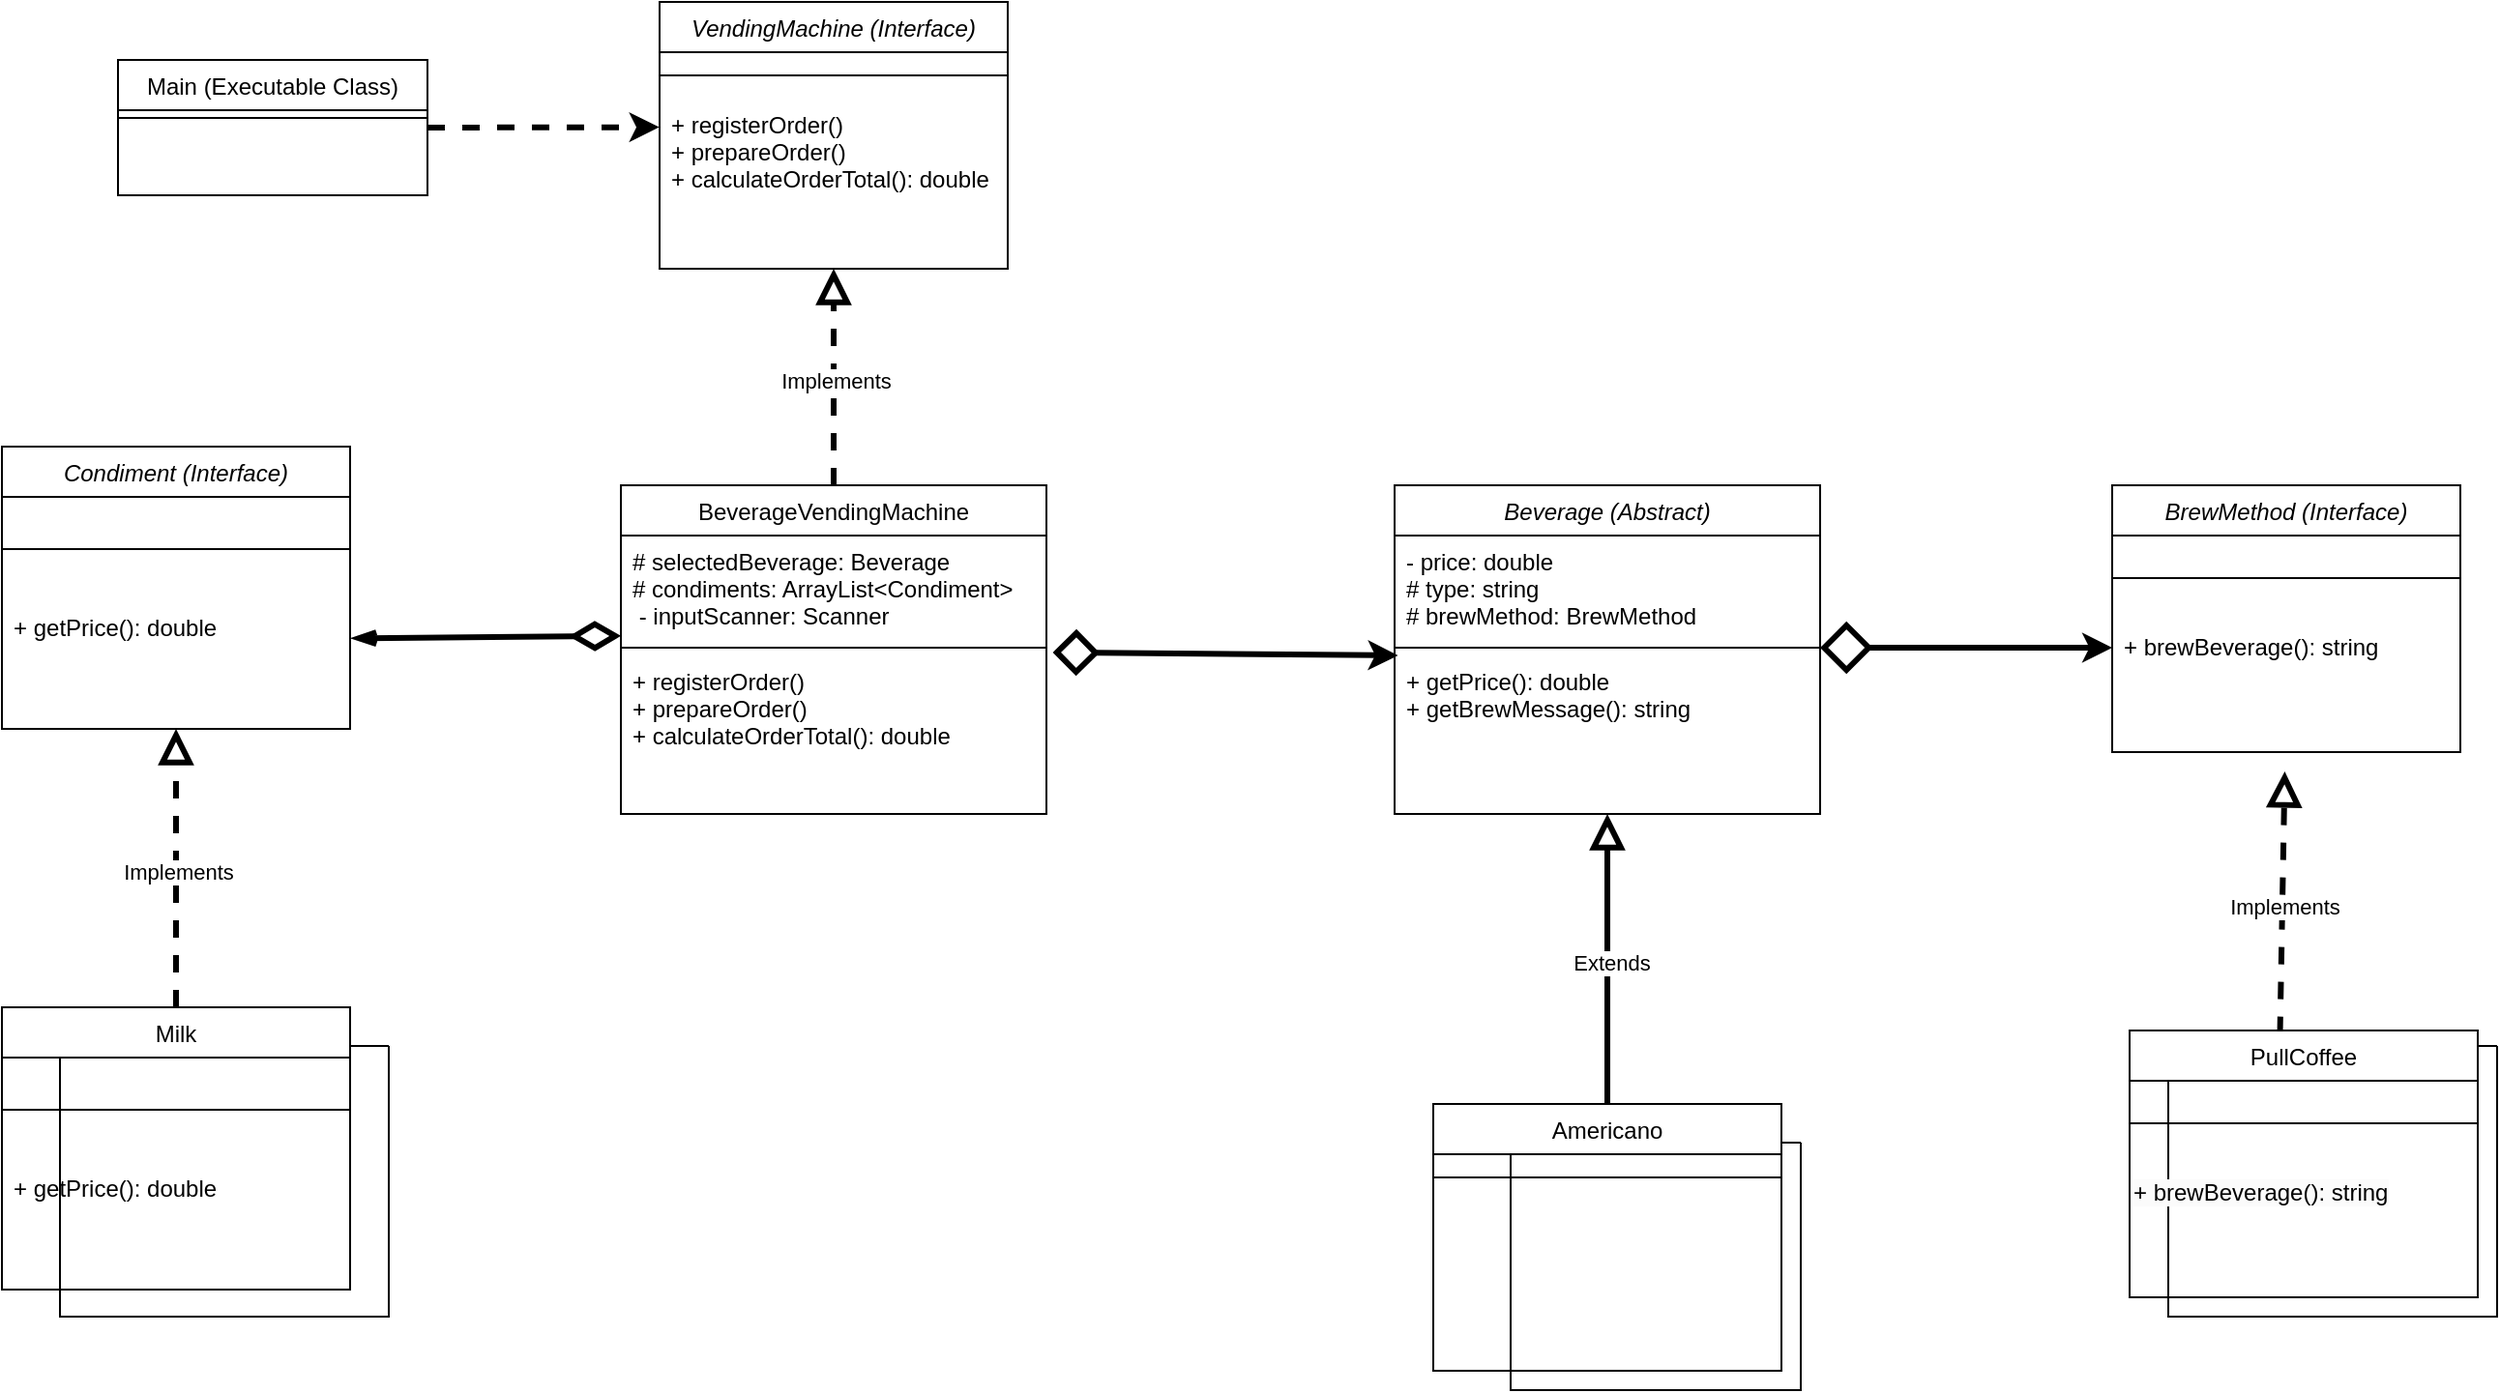 <mxfile version="23.1.1" type="device">
  <diagram id="C5RBs43oDa-KdzZeNtuy" name="Page-1">
    <mxGraphModel dx="2389" dy="1769" grid="1" gridSize="10" guides="1" tooltips="1" connect="1" arrows="1" fold="1" page="1" pageScale="1" pageWidth="2336" pageHeight="1654" background="none" math="0" shadow="0">
      <root>
        <mxCell id="WIyWlLk6GJQsqaUBKTNV-0" />
        <mxCell id="WIyWlLk6GJQsqaUBKTNV-1" parent="WIyWlLk6GJQsqaUBKTNV-0" />
        <mxCell id="d8zW-uyOru98OX5_pEcx-31" value="" style="swimlane;startSize=0;" parent="WIyWlLk6GJQsqaUBKTNV-1" vertex="1">
          <mxGeometry x="840" y="1000" width="150" height="128" as="geometry" />
        </mxCell>
        <mxCell id="d8zW-uyOru98OX5_pEcx-36" value="" style="swimlane;startSize=0;" parent="WIyWlLk6GJQsqaUBKTNV-1" vertex="1">
          <mxGeometry x="1180" y="950" width="170" height="140" as="geometry" />
        </mxCell>
        <mxCell id="d8zW-uyOru98OX5_pEcx-11" value="" style="swimlane;startSize=0;" parent="WIyWlLk6GJQsqaUBKTNV-1" vertex="1">
          <mxGeometry x="90" y="950" width="170" height="140" as="geometry" />
        </mxCell>
        <mxCell id="wVKoLDT2UYFROvtO-awo-0" value="Main (Executable Class)" style="swimlane;fontStyle=0;align=center;verticalAlign=top;childLayout=stackLayout;horizontal=1;startSize=26;horizontalStack=0;resizeParent=1;resizeLast=0;collapsible=1;marginBottom=0;rounded=0;shadow=0;strokeWidth=1;" parent="WIyWlLk6GJQsqaUBKTNV-1" vertex="1">
          <mxGeometry x="120" y="440" width="160" height="70" as="geometry">
            <mxRectangle x="340" y="380" width="170" height="26" as="alternateBounds" />
          </mxGeometry>
        </mxCell>
        <mxCell id="wVKoLDT2UYFROvtO-awo-2" value="" style="line;html=1;strokeWidth=1;align=left;verticalAlign=middle;spacingTop=-1;spacingLeft=3;spacingRight=3;rotatable=0;labelPosition=right;points=[];portConstraint=eastwest;" parent="wVKoLDT2UYFROvtO-awo-0" vertex="1">
          <mxGeometry y="26" width="160" height="8" as="geometry" />
        </mxCell>
        <mxCell id="wVKoLDT2UYFROvtO-awo-3" value="BeverageVendingMachine" style="swimlane;fontStyle=0;align=center;verticalAlign=top;childLayout=stackLayout;horizontal=1;startSize=26;horizontalStack=0;resizeParent=1;resizeLast=0;collapsible=1;marginBottom=0;rounded=0;shadow=0;strokeWidth=1;" parent="WIyWlLk6GJQsqaUBKTNV-1" vertex="1">
          <mxGeometry x="380" y="660" width="220" height="170" as="geometry">
            <mxRectangle x="130" y="380" width="160" height="26" as="alternateBounds" />
          </mxGeometry>
        </mxCell>
        <mxCell id="wVKoLDT2UYFROvtO-awo-4" value="# selectedBeverage: Beverage&#xa;# condiments: ArrayList&lt;Condiment&gt;&#xa; - inputScanner: Scanner" style="text;align=left;verticalAlign=top;spacingLeft=4;spacingRight=4;overflow=hidden;rotatable=0;points=[[0,0.5],[1,0.5]];portConstraint=eastwest;" parent="wVKoLDT2UYFROvtO-awo-3" vertex="1">
          <mxGeometry y="26" width="220" height="54" as="geometry" />
        </mxCell>
        <mxCell id="wVKoLDT2UYFROvtO-awo-6" value="" style="line;html=1;strokeWidth=1;align=left;verticalAlign=middle;spacingTop=-1;spacingLeft=3;spacingRight=3;rotatable=0;labelPosition=right;points=[];portConstraint=eastwest;" parent="wVKoLDT2UYFROvtO-awo-3" vertex="1">
          <mxGeometry y="80" width="220" height="8" as="geometry" />
        </mxCell>
        <mxCell id="wVKoLDT2UYFROvtO-awo-8" value="+ registerOrder()&#xa;+ prepareOrder()&#xa;+ calculateOrderTotal(): double" style="text;align=left;verticalAlign=top;spacingLeft=4;spacingRight=4;overflow=hidden;rotatable=0;points=[[0,0.5],[1,0.5]];portConstraint=eastwest;" parent="wVKoLDT2UYFROvtO-awo-3" vertex="1">
          <mxGeometry y="88" width="220" height="62" as="geometry" />
        </mxCell>
        <mxCell id="wVKoLDT2UYFROvtO-awo-9" value="" style="endArrow=classic;html=1;rounded=0;entryX=-0.001;entryY=0.224;entryDx=0;entryDy=0;dashed=1;exitX=1;exitY=0.5;exitDx=0;exitDy=0;entryPerimeter=0;strokeWidth=3;" parent="WIyWlLk6GJQsqaUBKTNV-1" source="wVKoLDT2UYFROvtO-awo-0" target="wVKoLDT2UYFROvtO-awo-15" edge="1">
          <mxGeometry width="50" height="50" relative="1" as="geometry">
            <mxPoint x="280" y="620" as="sourcePoint" />
            <mxPoint x="360" y="570" as="targetPoint" />
          </mxGeometry>
        </mxCell>
        <mxCell id="wVKoLDT2UYFROvtO-awo-10" value="VendingMachine (Interface)" style="swimlane;fontStyle=2;align=center;verticalAlign=top;childLayout=stackLayout;horizontal=1;startSize=26;horizontalStack=0;resizeParent=1;resizeLast=0;collapsible=1;marginBottom=0;rounded=0;shadow=0;strokeWidth=1;" parent="WIyWlLk6GJQsqaUBKTNV-1" vertex="1">
          <mxGeometry x="400" y="410" width="180" height="138" as="geometry">
            <mxRectangle x="130" y="380" width="160" height="26" as="alternateBounds" />
          </mxGeometry>
        </mxCell>
        <mxCell id="wVKoLDT2UYFROvtO-awo-13" value="" style="line;html=1;strokeWidth=1;align=left;verticalAlign=middle;spacingTop=-1;spacingLeft=3;spacingRight=3;rotatable=0;labelPosition=right;points=[];portConstraint=eastwest;" parent="wVKoLDT2UYFROvtO-awo-10" vertex="1">
          <mxGeometry y="26" width="180" height="24" as="geometry" />
        </mxCell>
        <mxCell id="wVKoLDT2UYFROvtO-awo-15" value="+ registerOrder()&#xa;+ prepareOrder()&#xa;+ calculateOrderTotal(): double" style="text;align=left;verticalAlign=top;spacingLeft=4;spacingRight=4;overflow=hidden;rotatable=0;points=[[0,0.5],[1,0.5]];portConstraint=eastwest;" parent="wVKoLDT2UYFROvtO-awo-10" vertex="1">
          <mxGeometry y="50" width="180" height="66" as="geometry" />
        </mxCell>
        <mxCell id="wVKoLDT2UYFROvtO-awo-16" value="" style="endArrow=block;html=1;rounded=0;exitX=0.5;exitY=0;exitDx=0;exitDy=0;entryX=0.5;entryY=1;entryDx=0;entryDy=0;dashed=1;endFill=0;strokeWidth=3;endSize=11;" parent="WIyWlLk6GJQsqaUBKTNV-1" source="wVKoLDT2UYFROvtO-awo-3" target="wVKoLDT2UYFROvtO-awo-10" edge="1">
          <mxGeometry width="50" height="50" relative="1" as="geometry">
            <mxPoint x="310" y="540" as="sourcePoint" />
            <mxPoint x="360" y="490" as="targetPoint" />
          </mxGeometry>
        </mxCell>
        <mxCell id="d8zW-uyOru98OX5_pEcx-0" value="Implements" style="edgeLabel;html=1;align=center;verticalAlign=middle;resizable=0;points=[];" parent="wVKoLDT2UYFROvtO-awo-16" vertex="1" connectable="0">
          <mxGeometry x="-0.029" y="-1" relative="1" as="geometry">
            <mxPoint as="offset" />
          </mxGeometry>
        </mxCell>
        <mxCell id="d8zW-uyOru98OX5_pEcx-1" value="Condiment (Interface)" style="swimlane;fontStyle=2;align=center;verticalAlign=top;childLayout=stackLayout;horizontal=1;startSize=26;horizontalStack=0;resizeParent=1;resizeLast=0;collapsible=1;marginBottom=0;rounded=0;shadow=0;strokeWidth=1;" parent="WIyWlLk6GJQsqaUBKTNV-1" vertex="1">
          <mxGeometry x="60" y="640" width="180" height="146" as="geometry">
            <mxRectangle x="130" y="380" width="160" height="26" as="alternateBounds" />
          </mxGeometry>
        </mxCell>
        <mxCell id="d8zW-uyOru98OX5_pEcx-2" value="" style="line;html=1;strokeWidth=1;align=left;verticalAlign=middle;spacingTop=-1;spacingLeft=3;spacingRight=3;rotatable=0;labelPosition=right;points=[];portConstraint=eastwest;" parent="d8zW-uyOru98OX5_pEcx-1" vertex="1">
          <mxGeometry y="26" width="180" height="54" as="geometry" />
        </mxCell>
        <mxCell id="d8zW-uyOru98OX5_pEcx-3" value="+ getPrice(): double" style="text;align=left;verticalAlign=top;spacingLeft=4;spacingRight=4;overflow=hidden;rotatable=0;points=[[0,0.5],[1,0.5]];portConstraint=eastwest;" parent="d8zW-uyOru98OX5_pEcx-1" vertex="1">
          <mxGeometry y="80" width="180" height="66" as="geometry" />
        </mxCell>
        <mxCell id="d8zW-uyOru98OX5_pEcx-5" value="Milk" style="swimlane;fontStyle=0;align=center;verticalAlign=top;childLayout=stackLayout;horizontal=1;startSize=26;horizontalStack=0;resizeParent=1;resizeLast=0;collapsible=1;marginBottom=0;rounded=0;shadow=0;strokeWidth=1;strokeColor=default;" parent="WIyWlLk6GJQsqaUBKTNV-1" vertex="1">
          <mxGeometry x="60" y="930" width="180" height="146" as="geometry">
            <mxRectangle x="130" y="380" width="160" height="26" as="alternateBounds" />
          </mxGeometry>
        </mxCell>
        <mxCell id="d8zW-uyOru98OX5_pEcx-6" value="" style="line;html=1;strokeWidth=1;align=left;verticalAlign=middle;spacingTop=-1;spacingLeft=3;spacingRight=3;rotatable=0;labelPosition=right;points=[];portConstraint=eastwest;" parent="d8zW-uyOru98OX5_pEcx-5" vertex="1">
          <mxGeometry y="26" width="180" height="54" as="geometry" />
        </mxCell>
        <mxCell id="Z9QuxB8rXW0Hil3T9WsL-0" value="+ getPrice(): double" style="text;align=left;verticalAlign=top;spacingLeft=4;spacingRight=4;overflow=hidden;rotatable=0;points=[[0,0.5],[1,0.5]];portConstraint=eastwest;" vertex="1" parent="d8zW-uyOru98OX5_pEcx-5">
          <mxGeometry y="80" width="180" height="66" as="geometry" />
        </mxCell>
        <mxCell id="d8zW-uyOru98OX5_pEcx-8" value="" style="endArrow=block;html=1;rounded=0;exitX=0.5;exitY=0;exitDx=0;exitDy=0;dashed=1;endFill=0;strokeWidth=3;endSize=11;" parent="WIyWlLk6GJQsqaUBKTNV-1" edge="1" target="d8zW-uyOru98OX5_pEcx-3" source="d8zW-uyOru98OX5_pEcx-5">
          <mxGeometry width="50" height="50" relative="1" as="geometry">
            <mxPoint x="140" y="920" as="sourcePoint" />
            <mxPoint x="140" y="808" as="targetPoint" />
          </mxGeometry>
        </mxCell>
        <mxCell id="d8zW-uyOru98OX5_pEcx-9" value="Implements" style="edgeLabel;html=1;align=center;verticalAlign=middle;resizable=0;points=[];" parent="d8zW-uyOru98OX5_pEcx-8" vertex="1" connectable="0">
          <mxGeometry x="-0.029" y="-1" relative="1" as="geometry">
            <mxPoint as="offset" />
          </mxGeometry>
        </mxCell>
        <mxCell id="d8zW-uyOru98OX5_pEcx-12" value="" style="endArrow=diamondThin;html=1;rounded=0;exitX=1.007;exitY=0.29;exitDx=0;exitDy=0;exitPerimeter=0;entryX=0;entryY=0.961;entryDx=0;entryDy=0;entryPerimeter=0;strokeWidth=3;startArrow=openThin;startFill=0;endFill=0;endSize=18;targetPerimeterSpacing=3;" parent="WIyWlLk6GJQsqaUBKTNV-1" source="d8zW-uyOru98OX5_pEcx-3" target="wVKoLDT2UYFROvtO-awo-4" edge="1">
          <mxGeometry width="50" height="50" relative="1" as="geometry">
            <mxPoint x="300" y="820" as="sourcePoint" />
            <mxPoint x="350" y="770" as="targetPoint" />
          </mxGeometry>
        </mxCell>
        <mxCell id="d8zW-uyOru98OX5_pEcx-13" value="Beverage (Abstract)" style="swimlane;fontStyle=2;align=center;verticalAlign=top;childLayout=stackLayout;horizontal=1;startSize=26;horizontalStack=0;resizeParent=1;resizeLast=0;collapsible=1;marginBottom=0;rounded=0;shadow=0;strokeWidth=1;" parent="WIyWlLk6GJQsqaUBKTNV-1" vertex="1">
          <mxGeometry x="780" y="660" width="220" height="170" as="geometry">
            <mxRectangle x="130" y="380" width="160" height="26" as="alternateBounds" />
          </mxGeometry>
        </mxCell>
        <mxCell id="d8zW-uyOru98OX5_pEcx-14" value="- price: double&#xa;# type: string&#xa;# brewMethod: BrewMethod" style="text;align=left;verticalAlign=top;spacingLeft=4;spacingRight=4;overflow=hidden;rotatable=0;points=[[0,0.5],[1,0.5]];portConstraint=eastwest;" parent="d8zW-uyOru98OX5_pEcx-13" vertex="1">
          <mxGeometry y="26" width="220" height="54" as="geometry" />
        </mxCell>
        <mxCell id="d8zW-uyOru98OX5_pEcx-15" value="" style="line;html=1;strokeWidth=1;align=left;verticalAlign=middle;spacingTop=-1;spacingLeft=3;spacingRight=3;rotatable=0;labelPosition=right;points=[];portConstraint=eastwest;" parent="d8zW-uyOru98OX5_pEcx-13" vertex="1">
          <mxGeometry y="80" width="220" height="8" as="geometry" />
        </mxCell>
        <mxCell id="d8zW-uyOru98OX5_pEcx-16" value="+ getPrice(): double&#xa;+ getBrewMessage(): string" style="text;align=left;verticalAlign=top;spacingLeft=4;spacingRight=4;overflow=hidden;rotatable=0;points=[[0,0.5],[1,0.5]];portConstraint=eastwest;" parent="d8zW-uyOru98OX5_pEcx-13" vertex="1">
          <mxGeometry y="88" width="220" height="62" as="geometry" />
        </mxCell>
        <mxCell id="d8zW-uyOru98OX5_pEcx-23" value="" style="endArrow=block;html=1;rounded=0;exitX=0.5;exitY=0;exitDx=0;exitDy=0;entryX=0.5;entryY=1;entryDx=0;entryDy=0;strokeWidth=3;endFill=0;endSize=11;" parent="WIyWlLk6GJQsqaUBKTNV-1" source="d8zW-uyOru98OX5_pEcx-20" target="d8zW-uyOru98OX5_pEcx-13" edge="1">
          <mxGeometry width="50" height="50" relative="1" as="geometry">
            <mxPoint x="510" y="880" as="sourcePoint" />
            <mxPoint x="560" y="830" as="targetPoint" />
          </mxGeometry>
        </mxCell>
        <mxCell id="d8zW-uyOru98OX5_pEcx-24" value="Extends" style="edgeLabel;html=1;align=center;verticalAlign=middle;resizable=0;points=[];" parent="d8zW-uyOru98OX5_pEcx-23" vertex="1" connectable="0">
          <mxGeometry x="-0.022" y="-3" relative="1" as="geometry">
            <mxPoint x="-1" as="offset" />
          </mxGeometry>
        </mxCell>
        <mxCell id="d8zW-uyOru98OX5_pEcx-25" value="" style="endArrow=classic;html=1;rounded=0;entryX=0.008;entryY=0;entryDx=0;entryDy=0;entryPerimeter=0;exitX=1.015;exitY=-0.025;exitDx=0;exitDy=0;exitPerimeter=0;startArrow=diamond;startFill=0;strokeWidth=3;targetPerimeterSpacing=20;sourcePerimeterSpacing=12;startSize=17;" parent="WIyWlLk6GJQsqaUBKTNV-1" source="wVKoLDT2UYFROvtO-awo-8" target="d8zW-uyOru98OX5_pEcx-16" edge="1">
          <mxGeometry width="50" height="50" relative="1" as="geometry">
            <mxPoint x="490" y="870" as="sourcePoint" />
            <mxPoint x="540" y="820" as="targetPoint" />
          </mxGeometry>
        </mxCell>
        <mxCell id="d8zW-uyOru98OX5_pEcx-26" value="BrewMethod (Interface)" style="swimlane;fontStyle=2;align=center;verticalAlign=top;childLayout=stackLayout;horizontal=1;startSize=26;horizontalStack=0;resizeParent=1;resizeLast=0;collapsible=1;marginBottom=0;rounded=0;shadow=0;strokeWidth=1;" parent="WIyWlLk6GJQsqaUBKTNV-1" vertex="1">
          <mxGeometry x="1151" y="660" width="180" height="138" as="geometry">
            <mxRectangle x="130" y="380" width="160" height="26" as="alternateBounds" />
          </mxGeometry>
        </mxCell>
        <mxCell id="d8zW-uyOru98OX5_pEcx-27" value="" style="line;html=1;strokeWidth=1;align=left;verticalAlign=middle;spacingTop=-1;spacingLeft=3;spacingRight=3;rotatable=0;labelPosition=right;points=[];portConstraint=eastwest;" parent="d8zW-uyOru98OX5_pEcx-26" vertex="1">
          <mxGeometry y="26" width="180" height="44" as="geometry" />
        </mxCell>
        <mxCell id="d8zW-uyOru98OX5_pEcx-28" value="+ brewBeverage(): string" style="text;align=left;verticalAlign=top;spacingLeft=4;spacingRight=4;overflow=hidden;rotatable=0;points=[[0,0.5],[1,0.5]];portConstraint=eastwest;" parent="d8zW-uyOru98OX5_pEcx-26" vertex="1">
          <mxGeometry y="70" width="180" height="66" as="geometry" />
        </mxCell>
        <mxCell id="d8zW-uyOru98OX5_pEcx-32" value="" style="endArrow=block;html=1;rounded=0;exitX=0.432;exitY=0.013;exitDx=0;exitDy=0;entryX=0.5;entryY=1;entryDx=0;entryDy=0;dashed=1;endFill=0;strokeWidth=3;endSize=11;exitPerimeter=0;" parent="WIyWlLk6GJQsqaUBKTNV-1" source="d8zW-uyOru98OX5_pEcx-29" edge="1">
          <mxGeometry width="50" height="50" relative="1" as="geometry">
            <mxPoint x="1240.23" y="920" as="sourcePoint" />
            <mxPoint x="1240.23" y="808" as="targetPoint" />
          </mxGeometry>
        </mxCell>
        <mxCell id="d8zW-uyOru98OX5_pEcx-33" value="Implements" style="edgeLabel;html=1;align=center;verticalAlign=middle;resizable=0;points=[];" parent="d8zW-uyOru98OX5_pEcx-32" vertex="1" connectable="0">
          <mxGeometry x="-0.029" y="-1" relative="1" as="geometry">
            <mxPoint as="offset" />
          </mxGeometry>
        </mxCell>
        <mxCell id="d8zW-uyOru98OX5_pEcx-34" value="" style="endArrow=classic;html=1;rounded=0;exitX=1.015;exitY=-0.025;exitDx=0;exitDy=0;exitPerimeter=0;startArrow=diamond;startFill=0;strokeWidth=3;targetPerimeterSpacing=20;sourcePerimeterSpacing=12;entryX=0;entryY=0.212;entryDx=0;entryDy=0;startSize=20;entryPerimeter=0;" parent="WIyWlLk6GJQsqaUBKTNV-1" target="d8zW-uyOru98OX5_pEcx-28" edge="1">
          <mxGeometry width="50" height="50" relative="1" as="geometry">
            <mxPoint x="1000" y="744" as="sourcePoint" />
            <mxPoint x="1140" y="746" as="targetPoint" />
          </mxGeometry>
        </mxCell>
        <mxCell id="d8zW-uyOru98OX5_pEcx-20" value="Americano" style="swimlane;fontStyle=0;align=center;verticalAlign=top;childLayout=stackLayout;horizontal=1;startSize=26;horizontalStack=0;resizeParent=1;resizeLast=0;collapsible=1;marginBottom=0;rounded=0;shadow=0;strokeWidth=1;" parent="WIyWlLk6GJQsqaUBKTNV-1" vertex="1">
          <mxGeometry x="800" y="980" width="180" height="138" as="geometry">
            <mxRectangle x="130" y="380" width="160" height="26" as="alternateBounds" />
          </mxGeometry>
        </mxCell>
        <mxCell id="d8zW-uyOru98OX5_pEcx-21" value="" style="line;html=1;strokeWidth=1;align=left;verticalAlign=middle;spacingTop=-1;spacingLeft=3;spacingRight=3;rotatable=0;labelPosition=right;points=[];portConstraint=eastwest;" parent="d8zW-uyOru98OX5_pEcx-20" vertex="1">
          <mxGeometry y="26" width="180" height="24" as="geometry" />
        </mxCell>
        <mxCell id="d8zW-uyOru98OX5_pEcx-29" value="PullCoffee" style="swimlane;fontStyle=0;align=center;verticalAlign=top;childLayout=stackLayout;horizontal=1;startSize=26;horizontalStack=0;resizeParent=1;resizeLast=0;collapsible=1;marginBottom=0;rounded=0;shadow=0;strokeWidth=1;" parent="WIyWlLk6GJQsqaUBKTNV-1" vertex="1">
          <mxGeometry x="1160" y="942" width="180" height="138" as="geometry">
            <mxRectangle x="130" y="380" width="160" height="26" as="alternateBounds" />
          </mxGeometry>
        </mxCell>
        <mxCell id="d8zW-uyOru98OX5_pEcx-30" value="" style="line;html=1;strokeWidth=1;align=left;verticalAlign=middle;spacingTop=-1;spacingLeft=3;spacingRight=3;rotatable=0;labelPosition=right;points=[];portConstraint=eastwest;" parent="d8zW-uyOru98OX5_pEcx-29" vertex="1">
          <mxGeometry y="26" width="180" height="44" as="geometry" />
        </mxCell>
        <mxCell id="Z9QuxB8rXW0Hil3T9WsL-1" value="&lt;span style=&quot;color: rgb(0, 0, 0); font-family: Helvetica; font-size: 12px; font-style: normal; font-variant-ligatures: normal; font-variant-caps: normal; font-weight: 400; letter-spacing: normal; orphans: 2; text-align: left; text-indent: 0px; text-transform: none; widows: 2; word-spacing: 0px; -webkit-text-stroke-width: 0px; background-color: rgb(251, 251, 251); text-decoration-thickness: initial; text-decoration-style: initial; text-decoration-color: initial; float: none; display: inline !important;&quot;&gt;+ brewBeverage(): string&lt;/span&gt;" style="text;whiteSpace=wrap;html=1;" vertex="1" parent="d8zW-uyOru98OX5_pEcx-29">
          <mxGeometry y="70" width="180" height="40" as="geometry" />
        </mxCell>
      </root>
    </mxGraphModel>
  </diagram>
</mxfile>

